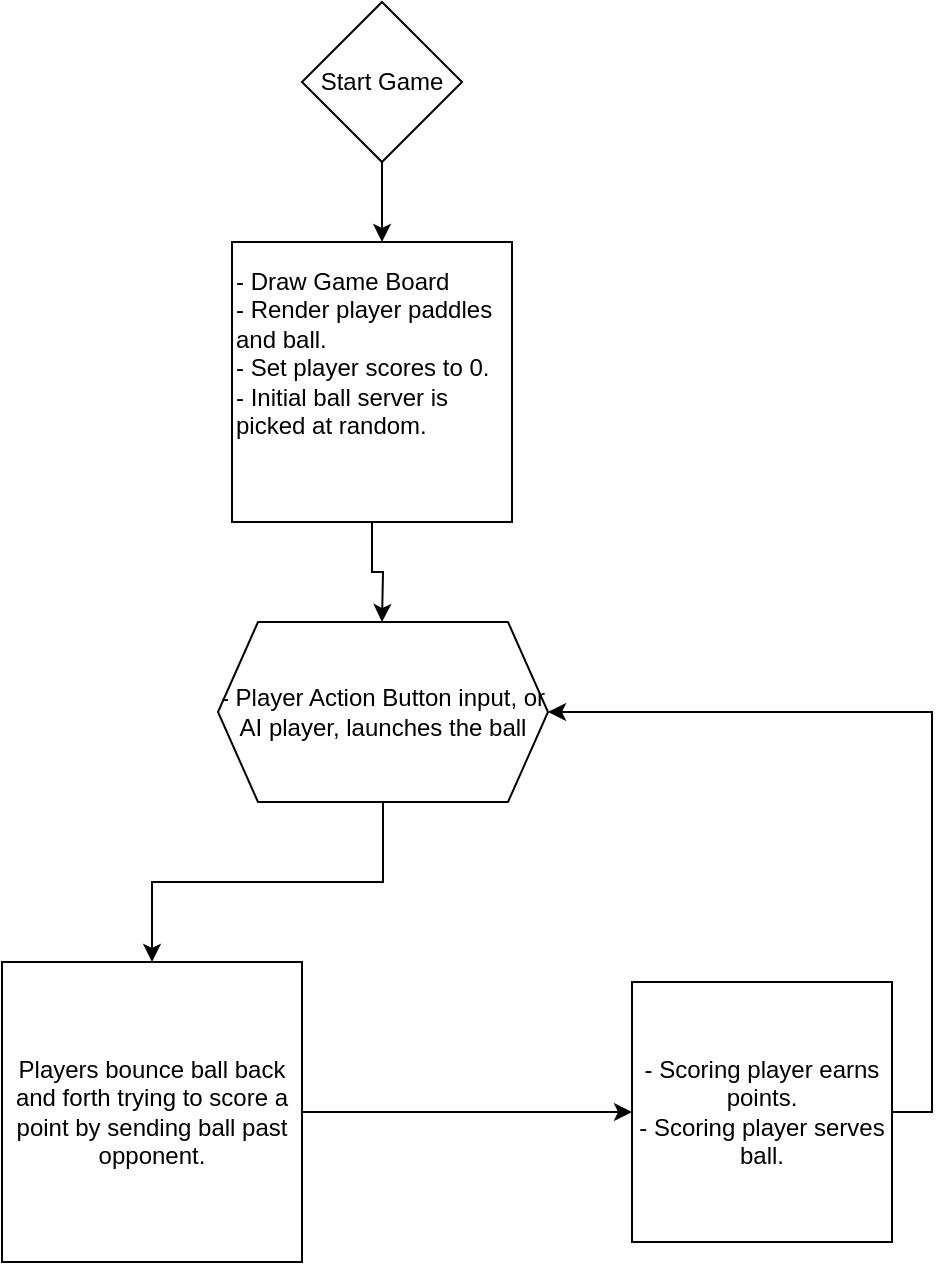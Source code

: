 <mxfile version="25.0.3">
  <diagram name="Page-1" id="JVxttzysrm5RZXgBgevI">
    <mxGraphModel dx="1562" dy="818" grid="1" gridSize="10" guides="1" tooltips="1" connect="1" arrows="1" fold="1" page="1" pageScale="1" pageWidth="850" pageHeight="1100" math="0" shadow="0">
      <root>
        <mxCell id="0" />
        <mxCell id="1" parent="0" />
        <mxCell id="dpW1z254Heb4mDGg4Wh7-2" style="edgeStyle=orthogonalEdgeStyle;rounded=0;orthogonalLoop=1;jettySize=auto;html=1;exitX=0.5;exitY=1;exitDx=0;exitDy=0;" edge="1" parent="1" source="dpW1z254Heb4mDGg4Wh7-1">
          <mxGeometry relative="1" as="geometry">
            <mxPoint x="425" y="170" as="targetPoint" />
          </mxGeometry>
        </mxCell>
        <mxCell id="dpW1z254Heb4mDGg4Wh7-1" value="&lt;div&gt;Start Game&lt;/div&gt;" style="rhombus;whiteSpace=wrap;html=1;" vertex="1" parent="1">
          <mxGeometry x="385" y="50" width="80" height="80" as="geometry" />
        </mxCell>
        <mxCell id="dpW1z254Heb4mDGg4Wh7-4" style="edgeStyle=orthogonalEdgeStyle;rounded=0;orthogonalLoop=1;jettySize=auto;html=1;exitX=0.5;exitY=1;exitDx=0;exitDy=0;" edge="1" parent="1" source="dpW1z254Heb4mDGg4Wh7-3">
          <mxGeometry relative="1" as="geometry">
            <mxPoint x="425" y="360" as="targetPoint" />
          </mxGeometry>
        </mxCell>
        <mxCell id="dpW1z254Heb4mDGg4Wh7-3" value="&lt;div align=&quot;left&quot;&gt;- Draw Game Board&lt;/div&gt;&lt;div align=&quot;left&quot;&gt;- Render player paddles and ball.&lt;/div&gt;&lt;div align=&quot;left&quot;&gt;- Set player scores to 0.&lt;br&gt;&lt;div&gt;- Initial ball server is picked at random.&lt;/div&gt;&lt;div&gt;&lt;br&gt;&lt;br&gt;&lt;/div&gt;&lt;/div&gt;" style="whiteSpace=wrap;html=1;aspect=fixed;align=left;" vertex="1" parent="1">
          <mxGeometry x="350" y="170" width="140" height="140" as="geometry" />
        </mxCell>
        <mxCell id="dpW1z254Heb4mDGg4Wh7-7" style="edgeStyle=orthogonalEdgeStyle;rounded=0;orthogonalLoop=1;jettySize=auto;html=1;exitX=0.5;exitY=1;exitDx=0;exitDy=0;entryX=0.5;entryY=0;entryDx=0;entryDy=0;" edge="1" parent="1" source="dpW1z254Heb4mDGg4Wh7-6" target="dpW1z254Heb4mDGg4Wh7-8">
          <mxGeometry relative="1" as="geometry">
            <mxPoint x="426" y="530" as="targetPoint" />
          </mxGeometry>
        </mxCell>
        <mxCell id="dpW1z254Heb4mDGg4Wh7-6" value="- Player Action Button input, or AI player, launches the ball" style="shape=hexagon;perimeter=hexagonPerimeter2;whiteSpace=wrap;html=1;fixedSize=1;" vertex="1" parent="1">
          <mxGeometry x="343" y="360" width="165" height="90" as="geometry" />
        </mxCell>
        <mxCell id="dpW1z254Heb4mDGg4Wh7-9" style="edgeStyle=orthogonalEdgeStyle;rounded=0;orthogonalLoop=1;jettySize=auto;html=1;exitX=1;exitY=0.5;exitDx=0;exitDy=0;entryX=0;entryY=0.5;entryDx=0;entryDy=0;" edge="1" parent="1" source="dpW1z254Heb4mDGg4Wh7-8" target="dpW1z254Heb4mDGg4Wh7-10">
          <mxGeometry relative="1" as="geometry">
            <mxPoint x="540" y="605" as="targetPoint" />
          </mxGeometry>
        </mxCell>
        <mxCell id="dpW1z254Heb4mDGg4Wh7-8" value="Players bounce ball back and forth trying to score a point by sending ball past opponent." style="whiteSpace=wrap;html=1;aspect=fixed;" vertex="1" parent="1">
          <mxGeometry x="235" y="530" width="150" height="150" as="geometry" />
        </mxCell>
        <mxCell id="dpW1z254Heb4mDGg4Wh7-12" style="edgeStyle=orthogonalEdgeStyle;rounded=0;orthogonalLoop=1;jettySize=auto;html=1;exitX=1;exitY=0.5;exitDx=0;exitDy=0;entryX=1;entryY=0.5;entryDx=0;entryDy=0;" edge="1" parent="1" source="dpW1z254Heb4mDGg4Wh7-10" target="dpW1z254Heb4mDGg4Wh7-6">
          <mxGeometry relative="1" as="geometry" />
        </mxCell>
        <mxCell id="dpW1z254Heb4mDGg4Wh7-10" value="&lt;div&gt;- Scoring player earns points.&lt;/div&gt;&lt;div&gt;- Scoring player serves ball.&lt;br&gt;&lt;/div&gt;" style="whiteSpace=wrap;html=1;aspect=fixed;" vertex="1" parent="1">
          <mxGeometry x="550" y="540" width="130" height="130" as="geometry" />
        </mxCell>
      </root>
    </mxGraphModel>
  </diagram>
</mxfile>
